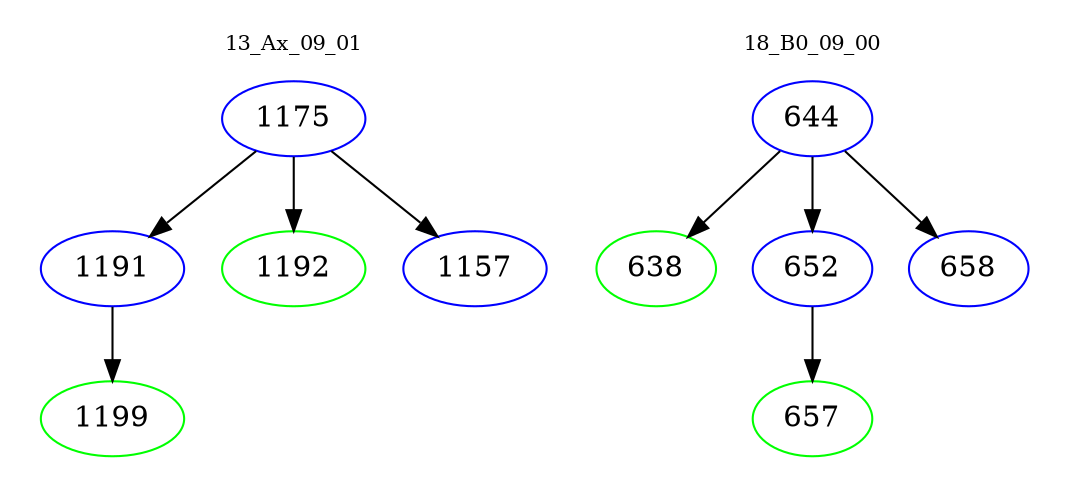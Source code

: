 digraph{
subgraph cluster_0 {
color = white
label = "13_Ax_09_01";
fontsize=10;
T0_1175 [label="1175", color="blue"]
T0_1175 -> T0_1191 [color="black"]
T0_1191 [label="1191", color="blue"]
T0_1191 -> T0_1199 [color="black"]
T0_1199 [label="1199", color="green"]
T0_1175 -> T0_1192 [color="black"]
T0_1192 [label="1192", color="green"]
T0_1175 -> T0_1157 [color="black"]
T0_1157 [label="1157", color="blue"]
}
subgraph cluster_1 {
color = white
label = "18_B0_09_00";
fontsize=10;
T1_644 [label="644", color="blue"]
T1_644 -> T1_638 [color="black"]
T1_638 [label="638", color="green"]
T1_644 -> T1_652 [color="black"]
T1_652 [label="652", color="blue"]
T1_652 -> T1_657 [color="black"]
T1_657 [label="657", color="green"]
T1_644 -> T1_658 [color="black"]
T1_658 [label="658", color="blue"]
}
}
